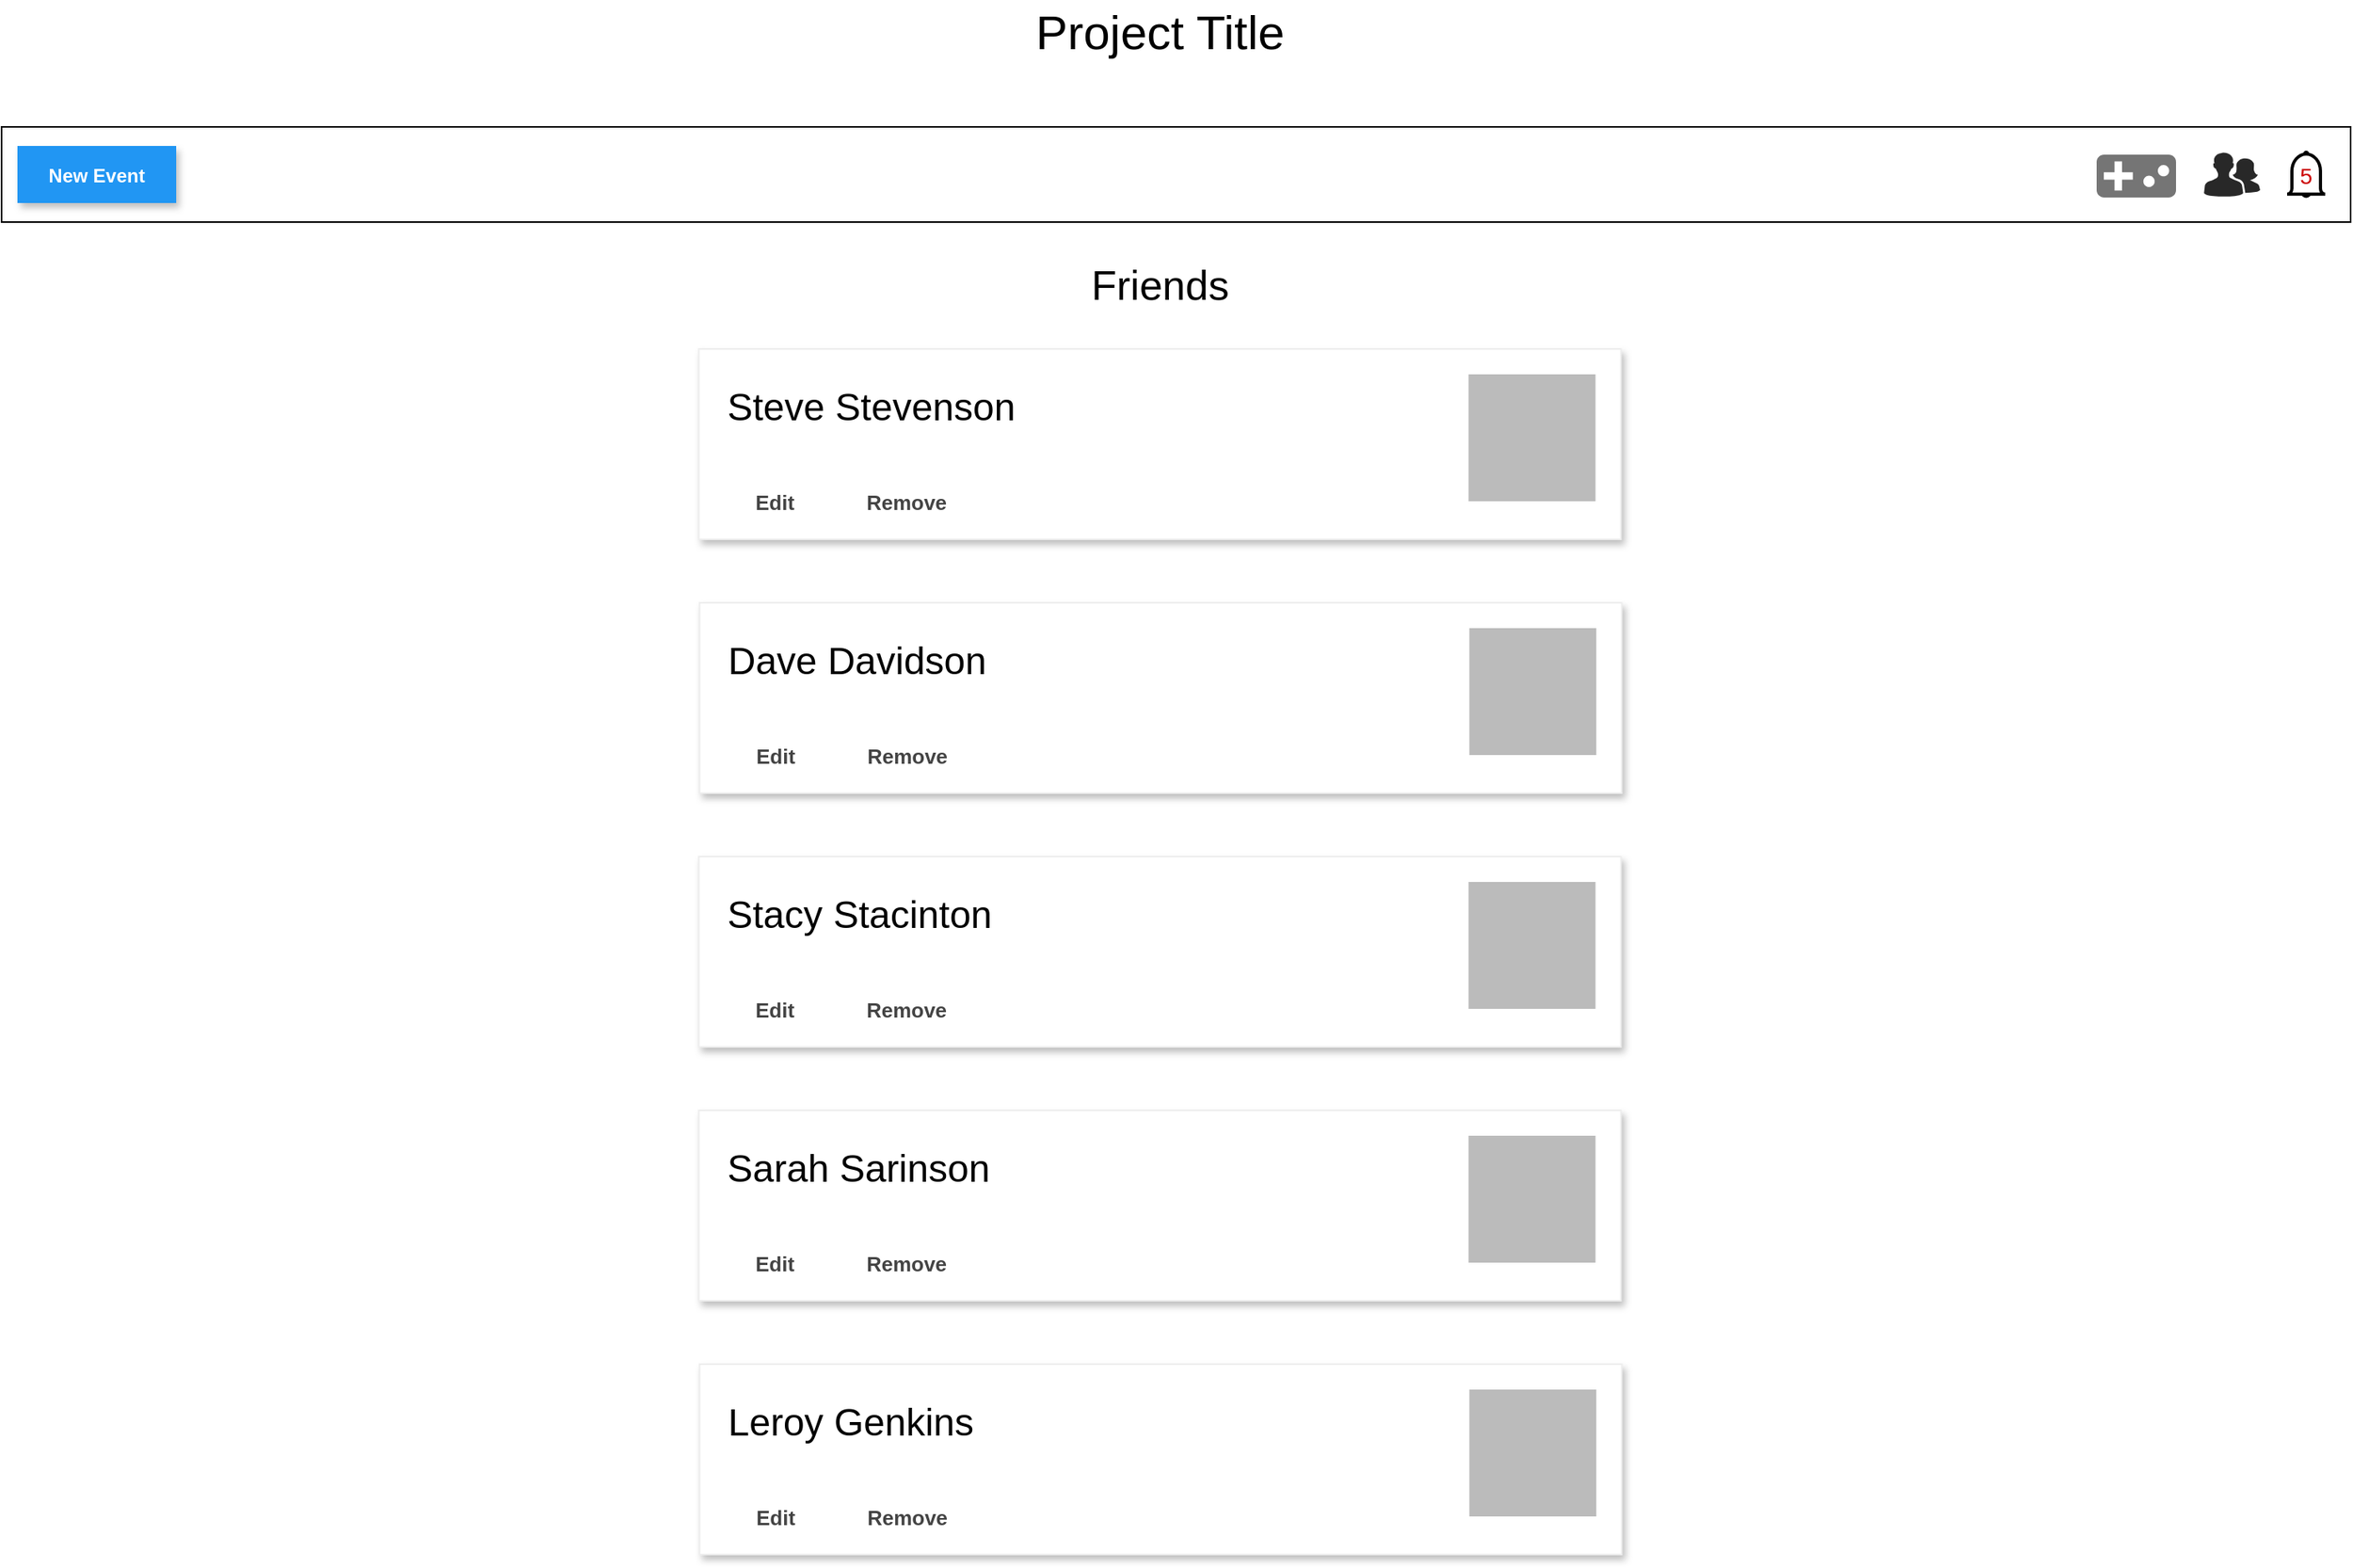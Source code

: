 <mxfile version="20.3.0" type="device"><diagram id="kGERvEn6sCSl06JCzOF0" name="Page-1"><mxGraphModel dx="1751" dy="1027" grid="1" gridSize="10" guides="1" tooltips="1" connect="1" arrows="1" fold="1" page="1" pageScale="1" pageWidth="850" pageHeight="1100" math="0" shadow="0"><root><mxCell id="0"/><mxCell id="1" parent="0"/><mxCell id="XMEUiy1k0Q_AvEM_t73S-76" value="" style="rounded=0;whiteSpace=wrap;html=1;" parent="1" vertex="1"><mxGeometry x="120" y="120" width="1480" height="60" as="geometry"/></mxCell><mxCell id="XMEUiy1k0Q_AvEM_t73S-88" value="New Event" style="dashed=0;align=center;fontSize=12;shape=rect;fillColor=#2196F3;strokeColor=none;fontStyle=1;shadow=1;fontColor=#ffffff;" parent="1" vertex="1"><mxGeometry x="130" y="132" width="100" height="36" as="geometry"/></mxCell><mxCell id="XMEUiy1k0Q_AvEM_t73S-89" value="&lt;font style=&quot;font-size: 30px;&quot;&gt;Project Title&lt;/font&gt;" style="text;html=1;strokeColor=none;fillColor=none;align=center;verticalAlign=middle;whiteSpace=wrap;rounded=0;" parent="1" vertex="1"><mxGeometry x="635" y="40" width="430" height="40" as="geometry"/></mxCell><mxCell id="XMEUiy1k0Q_AvEM_t73S-90" value="" style="html=1;verticalLabelPosition=bottom;align=center;labelBackgroundColor=#ffffff;verticalAlign=top;strokeWidth=2;shadow=0;dashed=0;shape=mxgraph.ios7.icons.bell;fontSize=30;" parent="1" vertex="1"><mxGeometry x="1560" y="136" width="24" height="28" as="geometry"/></mxCell><mxCell id="XMEUiy1k0Q_AvEM_t73S-92" value="&lt;font color=&quot;#cc0000&quot;&gt;5&lt;/font&gt;" style="text;html=1;strokeColor=none;fillColor=none;align=center;verticalAlign=middle;whiteSpace=wrap;rounded=0;fontSize=14;" parent="1" vertex="1"><mxGeometry x="1562" y="136" width="20" height="30" as="geometry"/></mxCell><mxCell id="XMEUiy1k0Q_AvEM_t73S-108" value="" style="verticalLabelPosition=bottom;sketch=0;html=1;fillColor=#282828;strokeColor=none;verticalAlign=top;pointerEvents=1;align=center;shape=mxgraph.cisco_safe.people_places_things_icons.icon2;fontSize=14;fontColor=#000000;" parent="1" vertex="1"><mxGeometry x="1507.59" y="136" width="35.4" height="28" as="geometry"/></mxCell><mxCell id="XMEUiy1k0Q_AvEM_t73S-145" value="Steve Stevenson" style="dashed=0;shape=rect;fillColor=#ffffff;strokeColor=#eeeeee;shadow=1;fontColor=#000000;fontSize=24;fontStyle=0;verticalAlign=top;spacingBottom=0;spacingLeft=16;spacingTop=15;align=left;rounded=0;glass=0;sketch=0;" parent="1" vertex="1"><mxGeometry x="559.25" y="260" width="581" height="120" as="geometry"/></mxCell><mxCell id="XMEUiy1k0Q_AvEM_t73S-147" value="" style="shape=rect;fillColor=#bbbbbb;strokeColor=none;rounded=0;shadow=0;glass=0;sketch=0;fontSize=16;fontColor=#000000;" parent="XMEUiy1k0Q_AvEM_t73S-145" vertex="1"><mxGeometry x="1" width="80" height="80" relative="1" as="geometry"><mxPoint x="-96" y="16" as="offset"/></mxGeometry></mxCell><mxCell id="XMEUiy1k0Q_AvEM_t73S-148" value="Edit" style="shape=rect;fontSize=13;strokeColor=none;fillColor=#ffffff;fontColor=#444444;fontStyle=1;rounded=0;shadow=0;glass=0;sketch=0;" parent="XMEUiy1k0Q_AvEM_t73S-145" vertex="1"><mxGeometry y="1" width="80" height="32" relative="1" as="geometry"><mxPoint x="8" y="-40" as="offset"/></mxGeometry></mxCell><mxCell id="XMEUiy1k0Q_AvEM_t73S-149" value="Remove" style="shape=rect;fontSize=13;strokeColor=none;fillColor=#ffffff;fontColor=#444444;fontStyle=1;rounded=0;shadow=0;glass=0;sketch=0;" parent="XMEUiy1k0Q_AvEM_t73S-145" vertex="1"><mxGeometry y="1" width="80" height="32" relative="1" as="geometry"><mxPoint x="91" y="-40" as="offset"/></mxGeometry></mxCell><mxCell id="XMEUiy1k0Q_AvEM_t73S-154" value="Dave Davidson" style="dashed=0;shape=rect;fillColor=#ffffff;strokeColor=#eeeeee;shadow=1;fontColor=#000000;fontSize=24;fontStyle=0;verticalAlign=top;spacingBottom=0;spacingLeft=16;spacingTop=15;align=left;rounded=0;glass=0;sketch=0;" parent="1" vertex="1"><mxGeometry x="559.75" y="420" width="581" height="120" as="geometry"/></mxCell><mxCell id="XMEUiy1k0Q_AvEM_t73S-155" value="" style="shape=rect;fillColor=#bbbbbb;strokeColor=none;rounded=0;shadow=0;glass=0;sketch=0;fontSize=16;fontColor=#000000;" parent="XMEUiy1k0Q_AvEM_t73S-154" vertex="1"><mxGeometry x="1" width="80" height="80" relative="1" as="geometry"><mxPoint x="-96" y="16" as="offset"/></mxGeometry></mxCell><mxCell id="XMEUiy1k0Q_AvEM_t73S-156" value="Edit" style="shape=rect;fontSize=13;strokeColor=none;fillColor=#ffffff;fontColor=#444444;fontStyle=1;rounded=0;shadow=0;glass=0;sketch=0;" parent="XMEUiy1k0Q_AvEM_t73S-154" vertex="1"><mxGeometry y="1" width="80" height="32" relative="1" as="geometry"><mxPoint x="8" y="-40" as="offset"/></mxGeometry></mxCell><mxCell id="XMEUiy1k0Q_AvEM_t73S-157" value="Remove" style="shape=rect;fontSize=13;strokeColor=none;fillColor=#ffffff;fontColor=#444444;fontStyle=1;rounded=0;shadow=0;glass=0;sketch=0;" parent="XMEUiy1k0Q_AvEM_t73S-154" vertex="1"><mxGeometry y="1" width="80" height="32" relative="1" as="geometry"><mxPoint x="91" y="-40" as="offset"/></mxGeometry></mxCell><mxCell id="XMEUiy1k0Q_AvEM_t73S-158" value="Stacy Stacinton" style="dashed=0;shape=rect;fillColor=#ffffff;strokeColor=#eeeeee;shadow=1;fontColor=#000000;fontSize=24;fontStyle=0;verticalAlign=top;spacingBottom=0;spacingLeft=16;spacingTop=15;align=left;rounded=0;glass=0;sketch=0;" parent="1" vertex="1"><mxGeometry x="559.25" y="580" width="581" height="120" as="geometry"/></mxCell><mxCell id="XMEUiy1k0Q_AvEM_t73S-159" value="" style="shape=rect;fillColor=#bbbbbb;strokeColor=none;rounded=0;shadow=0;glass=0;sketch=0;fontSize=16;fontColor=#000000;" parent="XMEUiy1k0Q_AvEM_t73S-158" vertex="1"><mxGeometry x="1" width="80" height="80" relative="1" as="geometry"><mxPoint x="-96" y="16" as="offset"/></mxGeometry></mxCell><mxCell id="XMEUiy1k0Q_AvEM_t73S-160" value="Edit" style="shape=rect;fontSize=13;strokeColor=none;fillColor=#ffffff;fontColor=#444444;fontStyle=1;rounded=0;shadow=0;glass=0;sketch=0;" parent="XMEUiy1k0Q_AvEM_t73S-158" vertex="1"><mxGeometry y="1" width="80" height="32" relative="1" as="geometry"><mxPoint x="8" y="-40" as="offset"/></mxGeometry></mxCell><mxCell id="XMEUiy1k0Q_AvEM_t73S-161" value="Remove" style="shape=rect;fontSize=13;strokeColor=none;fillColor=#ffffff;fontColor=#444444;fontStyle=1;rounded=0;shadow=0;glass=0;sketch=0;" parent="XMEUiy1k0Q_AvEM_t73S-158" vertex="1"><mxGeometry y="1" width="80" height="32" relative="1" as="geometry"><mxPoint x="91" y="-40" as="offset"/></mxGeometry></mxCell><mxCell id="XMEUiy1k0Q_AvEM_t73S-162" value="Sarah Sarinson" style="dashed=0;shape=rect;fillColor=#ffffff;strokeColor=#eeeeee;shadow=1;fontColor=#000000;fontSize=24;fontStyle=0;verticalAlign=top;spacingBottom=0;spacingLeft=16;spacingTop=15;align=left;rounded=0;glass=0;sketch=0;" parent="1" vertex="1"><mxGeometry x="559.25" y="740" width="581" height="120" as="geometry"/></mxCell><mxCell id="XMEUiy1k0Q_AvEM_t73S-163" value="" style="shape=rect;fillColor=#bbbbbb;strokeColor=none;rounded=0;shadow=0;glass=0;sketch=0;fontSize=16;fontColor=#000000;" parent="XMEUiy1k0Q_AvEM_t73S-162" vertex="1"><mxGeometry x="1" width="80" height="80" relative="1" as="geometry"><mxPoint x="-96" y="16" as="offset"/></mxGeometry></mxCell><mxCell id="XMEUiy1k0Q_AvEM_t73S-164" value="Edit" style="shape=rect;fontSize=13;strokeColor=none;fillColor=#ffffff;fontColor=#444444;fontStyle=1;rounded=0;shadow=0;glass=0;sketch=0;" parent="XMEUiy1k0Q_AvEM_t73S-162" vertex="1"><mxGeometry y="1" width="80" height="32" relative="1" as="geometry"><mxPoint x="8" y="-40" as="offset"/></mxGeometry></mxCell><mxCell id="XMEUiy1k0Q_AvEM_t73S-165" value="Remove" style="shape=rect;fontSize=13;strokeColor=none;fillColor=#ffffff;fontColor=#444444;fontStyle=1;rounded=0;shadow=0;glass=0;sketch=0;" parent="XMEUiy1k0Q_AvEM_t73S-162" vertex="1"><mxGeometry y="1" width="80" height="32" relative="1" as="geometry"><mxPoint x="91" y="-40" as="offset"/></mxGeometry></mxCell><mxCell id="XMEUiy1k0Q_AvEM_t73S-166" value="Leroy Genkins" style="dashed=0;shape=rect;fillColor=#ffffff;strokeColor=#eeeeee;shadow=1;fontColor=#000000;fontSize=24;fontStyle=0;verticalAlign=top;spacingBottom=0;spacingLeft=16;spacingTop=15;align=left;rounded=0;glass=0;sketch=0;" parent="1" vertex="1"><mxGeometry x="559.75" y="900" width="581" height="120" as="geometry"/></mxCell><mxCell id="XMEUiy1k0Q_AvEM_t73S-167" value="" style="shape=rect;fillColor=#bbbbbb;strokeColor=none;rounded=0;shadow=0;glass=0;sketch=0;fontSize=16;fontColor=#000000;" parent="XMEUiy1k0Q_AvEM_t73S-166" vertex="1"><mxGeometry x="1" width="80" height="80" relative="1" as="geometry"><mxPoint x="-96" y="16" as="offset"/></mxGeometry></mxCell><mxCell id="XMEUiy1k0Q_AvEM_t73S-168" value="Edit" style="shape=rect;fontSize=13;strokeColor=none;fillColor=#ffffff;fontColor=#444444;fontStyle=1;rounded=0;shadow=0;glass=0;sketch=0;" parent="XMEUiy1k0Q_AvEM_t73S-166" vertex="1"><mxGeometry y="1" width="80" height="32" relative="1" as="geometry"><mxPoint x="8" y="-40" as="offset"/></mxGeometry></mxCell><mxCell id="XMEUiy1k0Q_AvEM_t73S-169" value="Remove" style="shape=rect;fontSize=13;strokeColor=none;fillColor=#ffffff;fontColor=#444444;fontStyle=1;rounded=0;shadow=0;glass=0;sketch=0;" parent="XMEUiy1k0Q_AvEM_t73S-166" vertex="1"><mxGeometry y="1" width="80" height="32" relative="1" as="geometry"><mxPoint x="91" y="-40" as="offset"/></mxGeometry></mxCell><mxCell id="QMq9V19aQS4Xbdal7OIw-1" value="" style="sketch=0;dashed=0;connectable=0;html=1;fillColor=#757575;strokeColor=none;shape=mxgraph.gcp2.game;part=1;rounded=0;shadow=0;glass=0;strokeWidth=2;fontSize=18;fontColor=#000000;" parent="1" vertex="1"><mxGeometry x="1440" y="137.5" width="50" height="27" as="geometry"/></mxCell><mxCell id="zd1CSsXGEjqQlL7l1bBz-1" value="&lt;font style=&quot;font-size: 26px;&quot;&gt;Friends&lt;/font&gt;" style="text;html=1;strokeColor=none;fillColor=none;align=center;verticalAlign=middle;whiteSpace=wrap;rounded=0;" vertex="1" parent="1"><mxGeometry x="779.75" y="200" width="140" height="40" as="geometry"/></mxCell></root></mxGraphModel></diagram></mxfile>